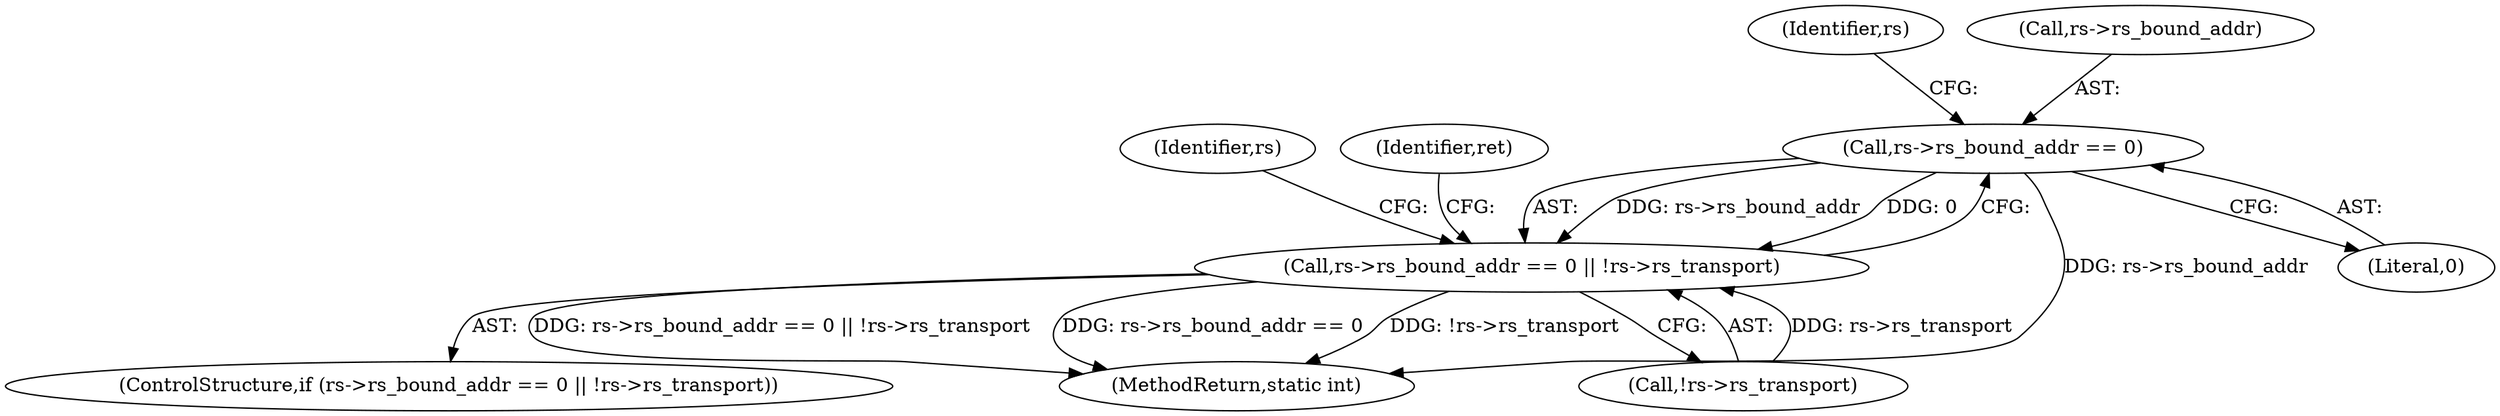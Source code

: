digraph "0_linux_f3069c6d33f6ae63a1668737bc78aaaa51bff7ca@pointer" {
"1000133" [label="(Call,rs->rs_bound_addr == 0)"];
"1000132" [label="(Call,rs->rs_bound_addr == 0 || !rs->rs_transport)"];
"1000131" [label="(ControlStructure,if (rs->rs_bound_addr == 0 || !rs->rs_transport))"];
"1000152" [label="(Identifier,rs)"];
"1000506" [label="(MethodReturn,static int)"];
"1000140" [label="(Identifier,rs)"];
"1000132" [label="(Call,rs->rs_bound_addr == 0 || !rs->rs_transport)"];
"1000137" [label="(Literal,0)"];
"1000133" [label="(Call,rs->rs_bound_addr == 0)"];
"1000134" [label="(Call,rs->rs_bound_addr)"];
"1000138" [label="(Call,!rs->rs_transport)"];
"1000144" [label="(Identifier,ret)"];
"1000133" -> "1000132"  [label="AST: "];
"1000133" -> "1000137"  [label="CFG: "];
"1000134" -> "1000133"  [label="AST: "];
"1000137" -> "1000133"  [label="AST: "];
"1000140" -> "1000133"  [label="CFG: "];
"1000132" -> "1000133"  [label="CFG: "];
"1000133" -> "1000506"  [label="DDG: rs->rs_bound_addr"];
"1000133" -> "1000132"  [label="DDG: rs->rs_bound_addr"];
"1000133" -> "1000132"  [label="DDG: 0"];
"1000132" -> "1000131"  [label="AST: "];
"1000132" -> "1000138"  [label="CFG: "];
"1000138" -> "1000132"  [label="AST: "];
"1000144" -> "1000132"  [label="CFG: "];
"1000152" -> "1000132"  [label="CFG: "];
"1000132" -> "1000506"  [label="DDG: rs->rs_bound_addr == 0 || !rs->rs_transport"];
"1000132" -> "1000506"  [label="DDG: rs->rs_bound_addr == 0"];
"1000132" -> "1000506"  [label="DDG: !rs->rs_transport"];
"1000138" -> "1000132"  [label="DDG: rs->rs_transport"];
}
